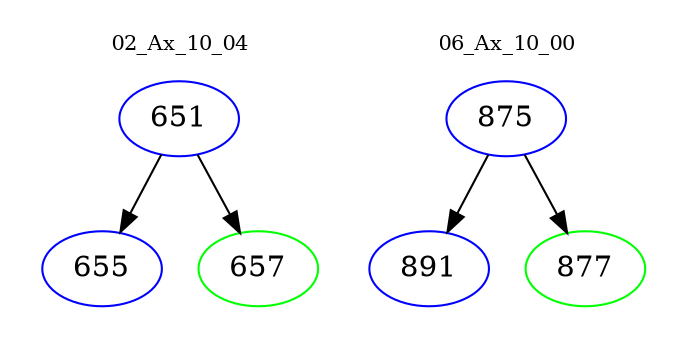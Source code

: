 digraph{
subgraph cluster_0 {
color = white
label = "02_Ax_10_04";
fontsize=10;
T0_651 [label="651", color="blue"]
T0_651 -> T0_655 [color="black"]
T0_655 [label="655", color="blue"]
T0_651 -> T0_657 [color="black"]
T0_657 [label="657", color="green"]
}
subgraph cluster_1 {
color = white
label = "06_Ax_10_00";
fontsize=10;
T1_875 [label="875", color="blue"]
T1_875 -> T1_891 [color="black"]
T1_891 [label="891", color="blue"]
T1_875 -> T1_877 [color="black"]
T1_877 [label="877", color="green"]
}
}
